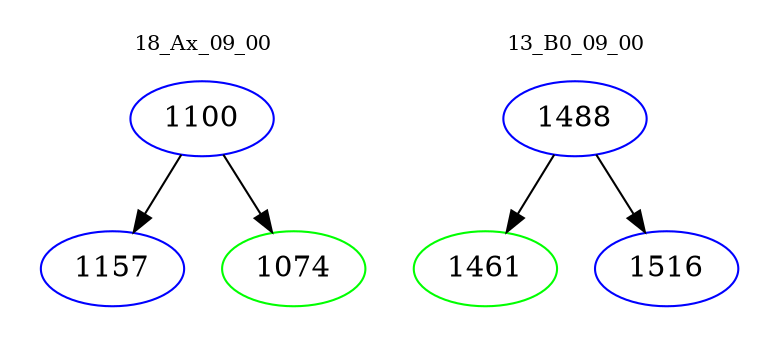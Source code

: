 digraph{
subgraph cluster_0 {
color = white
label = "18_Ax_09_00";
fontsize=10;
T0_1100 [label="1100", color="blue"]
T0_1100 -> T0_1157 [color="black"]
T0_1157 [label="1157", color="blue"]
T0_1100 -> T0_1074 [color="black"]
T0_1074 [label="1074", color="green"]
}
subgraph cluster_1 {
color = white
label = "13_B0_09_00";
fontsize=10;
T1_1488 [label="1488", color="blue"]
T1_1488 -> T1_1461 [color="black"]
T1_1461 [label="1461", color="green"]
T1_1488 -> T1_1516 [color="black"]
T1_1516 [label="1516", color="blue"]
}
}
